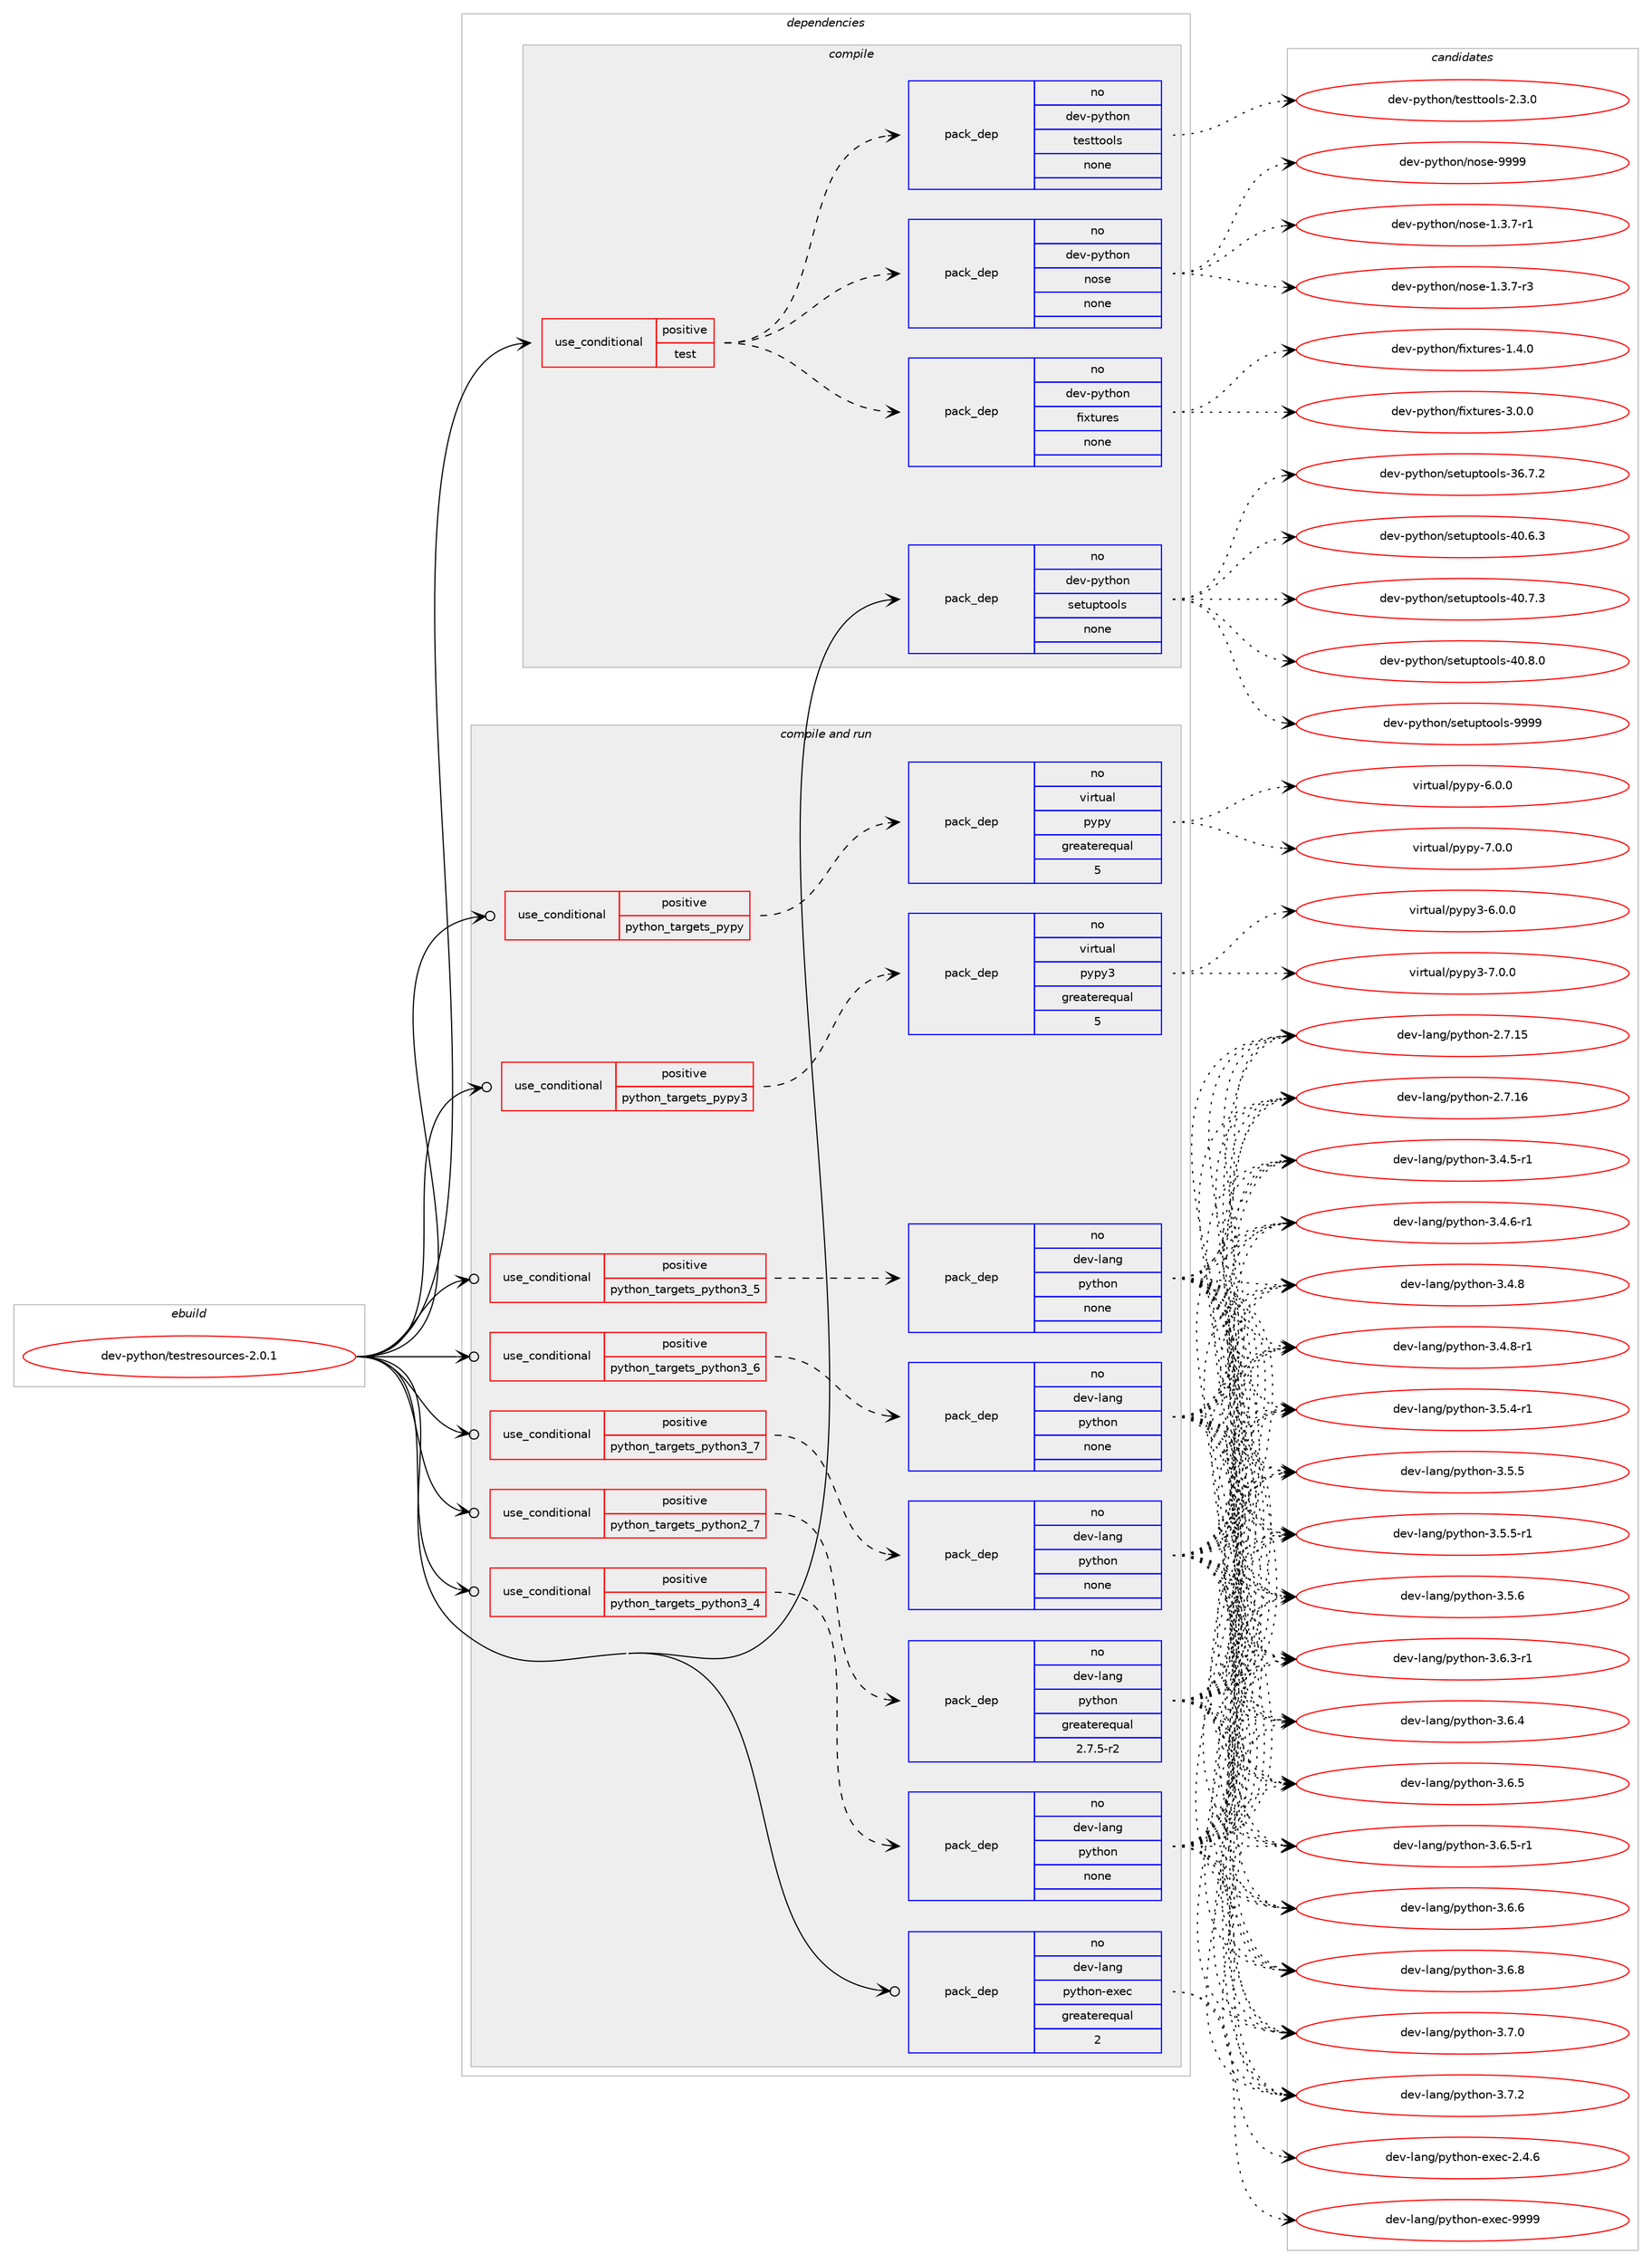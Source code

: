 digraph prolog {

# *************
# Graph options
# *************

newrank=true;
concentrate=true;
compound=true;
graph [rankdir=LR,fontname=Helvetica,fontsize=10,ranksep=1.5];#, ranksep=2.5, nodesep=0.2];
edge  [arrowhead=vee];
node  [fontname=Helvetica,fontsize=10];

# **********
# The ebuild
# **********

subgraph cluster_leftcol {
color=gray;
rank=same;
label=<<i>ebuild</i>>;
id [label="dev-python/testresources-2.0.1", color=red, width=4, href="../dev-python/testresources-2.0.1.svg"];
}

# ****************
# The dependencies
# ****************

subgraph cluster_midcol {
color=gray;
label=<<i>dependencies</i>>;
subgraph cluster_compile {
fillcolor="#eeeeee";
style=filled;
label=<<i>compile</i>>;
subgraph cond385729 {
dependency1444543 [label=<<TABLE BORDER="0" CELLBORDER="1" CELLSPACING="0" CELLPADDING="4"><TR><TD ROWSPAN="3" CELLPADDING="10">use_conditional</TD></TR><TR><TD>positive</TD></TR><TR><TD>test</TD></TR></TABLE>>, shape=none, color=red];
subgraph pack1035451 {
dependency1444544 [label=<<TABLE BORDER="0" CELLBORDER="1" CELLSPACING="0" CELLPADDING="4" WIDTH="220"><TR><TD ROWSPAN="6" CELLPADDING="30">pack_dep</TD></TR><TR><TD WIDTH="110">no</TD></TR><TR><TD>dev-python</TD></TR><TR><TD>nose</TD></TR><TR><TD>none</TD></TR><TR><TD></TD></TR></TABLE>>, shape=none, color=blue];
}
dependency1444543:e -> dependency1444544:w [weight=20,style="dashed",arrowhead="vee"];
subgraph pack1035452 {
dependency1444545 [label=<<TABLE BORDER="0" CELLBORDER="1" CELLSPACING="0" CELLPADDING="4" WIDTH="220"><TR><TD ROWSPAN="6" CELLPADDING="30">pack_dep</TD></TR><TR><TD WIDTH="110">no</TD></TR><TR><TD>dev-python</TD></TR><TR><TD>testtools</TD></TR><TR><TD>none</TD></TR><TR><TD></TD></TR></TABLE>>, shape=none, color=blue];
}
dependency1444543:e -> dependency1444545:w [weight=20,style="dashed",arrowhead="vee"];
subgraph pack1035453 {
dependency1444546 [label=<<TABLE BORDER="0" CELLBORDER="1" CELLSPACING="0" CELLPADDING="4" WIDTH="220"><TR><TD ROWSPAN="6" CELLPADDING="30">pack_dep</TD></TR><TR><TD WIDTH="110">no</TD></TR><TR><TD>dev-python</TD></TR><TR><TD>fixtures</TD></TR><TR><TD>none</TD></TR><TR><TD></TD></TR></TABLE>>, shape=none, color=blue];
}
dependency1444543:e -> dependency1444546:w [weight=20,style="dashed",arrowhead="vee"];
}
id:e -> dependency1444543:w [weight=20,style="solid",arrowhead="vee"];
subgraph pack1035454 {
dependency1444547 [label=<<TABLE BORDER="0" CELLBORDER="1" CELLSPACING="0" CELLPADDING="4" WIDTH="220"><TR><TD ROWSPAN="6" CELLPADDING="30">pack_dep</TD></TR><TR><TD WIDTH="110">no</TD></TR><TR><TD>dev-python</TD></TR><TR><TD>setuptools</TD></TR><TR><TD>none</TD></TR><TR><TD></TD></TR></TABLE>>, shape=none, color=blue];
}
id:e -> dependency1444547:w [weight=20,style="solid",arrowhead="vee"];
}
subgraph cluster_compileandrun {
fillcolor="#eeeeee";
style=filled;
label=<<i>compile and run</i>>;
subgraph cond385730 {
dependency1444548 [label=<<TABLE BORDER="0" CELLBORDER="1" CELLSPACING="0" CELLPADDING="4"><TR><TD ROWSPAN="3" CELLPADDING="10">use_conditional</TD></TR><TR><TD>positive</TD></TR><TR><TD>python_targets_pypy</TD></TR></TABLE>>, shape=none, color=red];
subgraph pack1035455 {
dependency1444549 [label=<<TABLE BORDER="0" CELLBORDER="1" CELLSPACING="0" CELLPADDING="4" WIDTH="220"><TR><TD ROWSPAN="6" CELLPADDING="30">pack_dep</TD></TR><TR><TD WIDTH="110">no</TD></TR><TR><TD>virtual</TD></TR><TR><TD>pypy</TD></TR><TR><TD>greaterequal</TD></TR><TR><TD>5</TD></TR></TABLE>>, shape=none, color=blue];
}
dependency1444548:e -> dependency1444549:w [weight=20,style="dashed",arrowhead="vee"];
}
id:e -> dependency1444548:w [weight=20,style="solid",arrowhead="odotvee"];
subgraph cond385731 {
dependency1444550 [label=<<TABLE BORDER="0" CELLBORDER="1" CELLSPACING="0" CELLPADDING="4"><TR><TD ROWSPAN="3" CELLPADDING="10">use_conditional</TD></TR><TR><TD>positive</TD></TR><TR><TD>python_targets_pypy3</TD></TR></TABLE>>, shape=none, color=red];
subgraph pack1035456 {
dependency1444551 [label=<<TABLE BORDER="0" CELLBORDER="1" CELLSPACING="0" CELLPADDING="4" WIDTH="220"><TR><TD ROWSPAN="6" CELLPADDING="30">pack_dep</TD></TR><TR><TD WIDTH="110">no</TD></TR><TR><TD>virtual</TD></TR><TR><TD>pypy3</TD></TR><TR><TD>greaterequal</TD></TR><TR><TD>5</TD></TR></TABLE>>, shape=none, color=blue];
}
dependency1444550:e -> dependency1444551:w [weight=20,style="dashed",arrowhead="vee"];
}
id:e -> dependency1444550:w [weight=20,style="solid",arrowhead="odotvee"];
subgraph cond385732 {
dependency1444552 [label=<<TABLE BORDER="0" CELLBORDER="1" CELLSPACING="0" CELLPADDING="4"><TR><TD ROWSPAN="3" CELLPADDING="10">use_conditional</TD></TR><TR><TD>positive</TD></TR><TR><TD>python_targets_python2_7</TD></TR></TABLE>>, shape=none, color=red];
subgraph pack1035457 {
dependency1444553 [label=<<TABLE BORDER="0" CELLBORDER="1" CELLSPACING="0" CELLPADDING="4" WIDTH="220"><TR><TD ROWSPAN="6" CELLPADDING="30">pack_dep</TD></TR><TR><TD WIDTH="110">no</TD></TR><TR><TD>dev-lang</TD></TR><TR><TD>python</TD></TR><TR><TD>greaterequal</TD></TR><TR><TD>2.7.5-r2</TD></TR></TABLE>>, shape=none, color=blue];
}
dependency1444552:e -> dependency1444553:w [weight=20,style="dashed",arrowhead="vee"];
}
id:e -> dependency1444552:w [weight=20,style="solid",arrowhead="odotvee"];
subgraph cond385733 {
dependency1444554 [label=<<TABLE BORDER="0" CELLBORDER="1" CELLSPACING="0" CELLPADDING="4"><TR><TD ROWSPAN="3" CELLPADDING="10">use_conditional</TD></TR><TR><TD>positive</TD></TR><TR><TD>python_targets_python3_4</TD></TR></TABLE>>, shape=none, color=red];
subgraph pack1035458 {
dependency1444555 [label=<<TABLE BORDER="0" CELLBORDER="1" CELLSPACING="0" CELLPADDING="4" WIDTH="220"><TR><TD ROWSPAN="6" CELLPADDING="30">pack_dep</TD></TR><TR><TD WIDTH="110">no</TD></TR><TR><TD>dev-lang</TD></TR><TR><TD>python</TD></TR><TR><TD>none</TD></TR><TR><TD></TD></TR></TABLE>>, shape=none, color=blue];
}
dependency1444554:e -> dependency1444555:w [weight=20,style="dashed",arrowhead="vee"];
}
id:e -> dependency1444554:w [weight=20,style="solid",arrowhead="odotvee"];
subgraph cond385734 {
dependency1444556 [label=<<TABLE BORDER="0" CELLBORDER="1" CELLSPACING="0" CELLPADDING="4"><TR><TD ROWSPAN="3" CELLPADDING="10">use_conditional</TD></TR><TR><TD>positive</TD></TR><TR><TD>python_targets_python3_5</TD></TR></TABLE>>, shape=none, color=red];
subgraph pack1035459 {
dependency1444557 [label=<<TABLE BORDER="0" CELLBORDER="1" CELLSPACING="0" CELLPADDING="4" WIDTH="220"><TR><TD ROWSPAN="6" CELLPADDING="30">pack_dep</TD></TR><TR><TD WIDTH="110">no</TD></TR><TR><TD>dev-lang</TD></TR><TR><TD>python</TD></TR><TR><TD>none</TD></TR><TR><TD></TD></TR></TABLE>>, shape=none, color=blue];
}
dependency1444556:e -> dependency1444557:w [weight=20,style="dashed",arrowhead="vee"];
}
id:e -> dependency1444556:w [weight=20,style="solid",arrowhead="odotvee"];
subgraph cond385735 {
dependency1444558 [label=<<TABLE BORDER="0" CELLBORDER="1" CELLSPACING="0" CELLPADDING="4"><TR><TD ROWSPAN="3" CELLPADDING="10">use_conditional</TD></TR><TR><TD>positive</TD></TR><TR><TD>python_targets_python3_6</TD></TR></TABLE>>, shape=none, color=red];
subgraph pack1035460 {
dependency1444559 [label=<<TABLE BORDER="0" CELLBORDER="1" CELLSPACING="0" CELLPADDING="4" WIDTH="220"><TR><TD ROWSPAN="6" CELLPADDING="30">pack_dep</TD></TR><TR><TD WIDTH="110">no</TD></TR><TR><TD>dev-lang</TD></TR><TR><TD>python</TD></TR><TR><TD>none</TD></TR><TR><TD></TD></TR></TABLE>>, shape=none, color=blue];
}
dependency1444558:e -> dependency1444559:w [weight=20,style="dashed",arrowhead="vee"];
}
id:e -> dependency1444558:w [weight=20,style="solid",arrowhead="odotvee"];
subgraph cond385736 {
dependency1444560 [label=<<TABLE BORDER="0" CELLBORDER="1" CELLSPACING="0" CELLPADDING="4"><TR><TD ROWSPAN="3" CELLPADDING="10">use_conditional</TD></TR><TR><TD>positive</TD></TR><TR><TD>python_targets_python3_7</TD></TR></TABLE>>, shape=none, color=red];
subgraph pack1035461 {
dependency1444561 [label=<<TABLE BORDER="0" CELLBORDER="1" CELLSPACING="0" CELLPADDING="4" WIDTH="220"><TR><TD ROWSPAN="6" CELLPADDING="30">pack_dep</TD></TR><TR><TD WIDTH="110">no</TD></TR><TR><TD>dev-lang</TD></TR><TR><TD>python</TD></TR><TR><TD>none</TD></TR><TR><TD></TD></TR></TABLE>>, shape=none, color=blue];
}
dependency1444560:e -> dependency1444561:w [weight=20,style="dashed",arrowhead="vee"];
}
id:e -> dependency1444560:w [weight=20,style="solid",arrowhead="odotvee"];
subgraph pack1035462 {
dependency1444562 [label=<<TABLE BORDER="0" CELLBORDER="1" CELLSPACING="0" CELLPADDING="4" WIDTH="220"><TR><TD ROWSPAN="6" CELLPADDING="30">pack_dep</TD></TR><TR><TD WIDTH="110">no</TD></TR><TR><TD>dev-lang</TD></TR><TR><TD>python-exec</TD></TR><TR><TD>greaterequal</TD></TR><TR><TD>2</TD></TR></TABLE>>, shape=none, color=blue];
}
id:e -> dependency1444562:w [weight=20,style="solid",arrowhead="odotvee"];
}
subgraph cluster_run {
fillcolor="#eeeeee";
style=filled;
label=<<i>run</i>>;
}
}

# **************
# The candidates
# **************

subgraph cluster_choices {
rank=same;
color=gray;
label=<<i>candidates</i>>;

subgraph choice1035451 {
color=black;
nodesep=1;
choice10010111845112121116104111110471101111151014549465146554511449 [label="dev-python/nose-1.3.7-r1", color=red, width=4,href="../dev-python/nose-1.3.7-r1.svg"];
choice10010111845112121116104111110471101111151014549465146554511451 [label="dev-python/nose-1.3.7-r3", color=red, width=4,href="../dev-python/nose-1.3.7-r3.svg"];
choice10010111845112121116104111110471101111151014557575757 [label="dev-python/nose-9999", color=red, width=4,href="../dev-python/nose-9999.svg"];
dependency1444544:e -> choice10010111845112121116104111110471101111151014549465146554511449:w [style=dotted,weight="100"];
dependency1444544:e -> choice10010111845112121116104111110471101111151014549465146554511451:w [style=dotted,weight="100"];
dependency1444544:e -> choice10010111845112121116104111110471101111151014557575757:w [style=dotted,weight="100"];
}
subgraph choice1035452 {
color=black;
nodesep=1;
choice1001011184511212111610411111047116101115116116111111108115455046514648 [label="dev-python/testtools-2.3.0", color=red, width=4,href="../dev-python/testtools-2.3.0.svg"];
dependency1444545:e -> choice1001011184511212111610411111047116101115116116111111108115455046514648:w [style=dotted,weight="100"];
}
subgraph choice1035453 {
color=black;
nodesep=1;
choice1001011184511212111610411111047102105120116117114101115454946524648 [label="dev-python/fixtures-1.4.0", color=red, width=4,href="../dev-python/fixtures-1.4.0.svg"];
choice1001011184511212111610411111047102105120116117114101115455146484648 [label="dev-python/fixtures-3.0.0", color=red, width=4,href="../dev-python/fixtures-3.0.0.svg"];
dependency1444546:e -> choice1001011184511212111610411111047102105120116117114101115454946524648:w [style=dotted,weight="100"];
dependency1444546:e -> choice1001011184511212111610411111047102105120116117114101115455146484648:w [style=dotted,weight="100"];
}
subgraph choice1035454 {
color=black;
nodesep=1;
choice100101118451121211161041111104711510111611711211611111110811545515446554650 [label="dev-python/setuptools-36.7.2", color=red, width=4,href="../dev-python/setuptools-36.7.2.svg"];
choice100101118451121211161041111104711510111611711211611111110811545524846544651 [label="dev-python/setuptools-40.6.3", color=red, width=4,href="../dev-python/setuptools-40.6.3.svg"];
choice100101118451121211161041111104711510111611711211611111110811545524846554651 [label="dev-python/setuptools-40.7.3", color=red, width=4,href="../dev-python/setuptools-40.7.3.svg"];
choice100101118451121211161041111104711510111611711211611111110811545524846564648 [label="dev-python/setuptools-40.8.0", color=red, width=4,href="../dev-python/setuptools-40.8.0.svg"];
choice10010111845112121116104111110471151011161171121161111111081154557575757 [label="dev-python/setuptools-9999", color=red, width=4,href="../dev-python/setuptools-9999.svg"];
dependency1444547:e -> choice100101118451121211161041111104711510111611711211611111110811545515446554650:w [style=dotted,weight="100"];
dependency1444547:e -> choice100101118451121211161041111104711510111611711211611111110811545524846544651:w [style=dotted,weight="100"];
dependency1444547:e -> choice100101118451121211161041111104711510111611711211611111110811545524846554651:w [style=dotted,weight="100"];
dependency1444547:e -> choice100101118451121211161041111104711510111611711211611111110811545524846564648:w [style=dotted,weight="100"];
dependency1444547:e -> choice10010111845112121116104111110471151011161171121161111111081154557575757:w [style=dotted,weight="100"];
}
subgraph choice1035455 {
color=black;
nodesep=1;
choice1181051141161179710847112121112121455446484648 [label="virtual/pypy-6.0.0", color=red, width=4,href="../virtual/pypy-6.0.0.svg"];
choice1181051141161179710847112121112121455546484648 [label="virtual/pypy-7.0.0", color=red, width=4,href="../virtual/pypy-7.0.0.svg"];
dependency1444549:e -> choice1181051141161179710847112121112121455446484648:w [style=dotted,weight="100"];
dependency1444549:e -> choice1181051141161179710847112121112121455546484648:w [style=dotted,weight="100"];
}
subgraph choice1035456 {
color=black;
nodesep=1;
choice118105114116117971084711212111212151455446484648 [label="virtual/pypy3-6.0.0", color=red, width=4,href="../virtual/pypy3-6.0.0.svg"];
choice118105114116117971084711212111212151455546484648 [label="virtual/pypy3-7.0.0", color=red, width=4,href="../virtual/pypy3-7.0.0.svg"];
dependency1444551:e -> choice118105114116117971084711212111212151455446484648:w [style=dotted,weight="100"];
dependency1444551:e -> choice118105114116117971084711212111212151455546484648:w [style=dotted,weight="100"];
}
subgraph choice1035457 {
color=black;
nodesep=1;
choice10010111845108971101034711212111610411111045504655464953 [label="dev-lang/python-2.7.15", color=red, width=4,href="../dev-lang/python-2.7.15.svg"];
choice10010111845108971101034711212111610411111045504655464954 [label="dev-lang/python-2.7.16", color=red, width=4,href="../dev-lang/python-2.7.16.svg"];
choice1001011184510897110103471121211161041111104551465246534511449 [label="dev-lang/python-3.4.5-r1", color=red, width=4,href="../dev-lang/python-3.4.5-r1.svg"];
choice1001011184510897110103471121211161041111104551465246544511449 [label="dev-lang/python-3.4.6-r1", color=red, width=4,href="../dev-lang/python-3.4.6-r1.svg"];
choice100101118451089711010347112121116104111110455146524656 [label="dev-lang/python-3.4.8", color=red, width=4,href="../dev-lang/python-3.4.8.svg"];
choice1001011184510897110103471121211161041111104551465246564511449 [label="dev-lang/python-3.4.8-r1", color=red, width=4,href="../dev-lang/python-3.4.8-r1.svg"];
choice1001011184510897110103471121211161041111104551465346524511449 [label="dev-lang/python-3.5.4-r1", color=red, width=4,href="../dev-lang/python-3.5.4-r1.svg"];
choice100101118451089711010347112121116104111110455146534653 [label="dev-lang/python-3.5.5", color=red, width=4,href="../dev-lang/python-3.5.5.svg"];
choice1001011184510897110103471121211161041111104551465346534511449 [label="dev-lang/python-3.5.5-r1", color=red, width=4,href="../dev-lang/python-3.5.5-r1.svg"];
choice100101118451089711010347112121116104111110455146534654 [label="dev-lang/python-3.5.6", color=red, width=4,href="../dev-lang/python-3.5.6.svg"];
choice1001011184510897110103471121211161041111104551465446514511449 [label="dev-lang/python-3.6.3-r1", color=red, width=4,href="../dev-lang/python-3.6.3-r1.svg"];
choice100101118451089711010347112121116104111110455146544652 [label="dev-lang/python-3.6.4", color=red, width=4,href="../dev-lang/python-3.6.4.svg"];
choice100101118451089711010347112121116104111110455146544653 [label="dev-lang/python-3.6.5", color=red, width=4,href="../dev-lang/python-3.6.5.svg"];
choice1001011184510897110103471121211161041111104551465446534511449 [label="dev-lang/python-3.6.5-r1", color=red, width=4,href="../dev-lang/python-3.6.5-r1.svg"];
choice100101118451089711010347112121116104111110455146544654 [label="dev-lang/python-3.6.6", color=red, width=4,href="../dev-lang/python-3.6.6.svg"];
choice100101118451089711010347112121116104111110455146544656 [label="dev-lang/python-3.6.8", color=red, width=4,href="../dev-lang/python-3.6.8.svg"];
choice100101118451089711010347112121116104111110455146554648 [label="dev-lang/python-3.7.0", color=red, width=4,href="../dev-lang/python-3.7.0.svg"];
choice100101118451089711010347112121116104111110455146554650 [label="dev-lang/python-3.7.2", color=red, width=4,href="../dev-lang/python-3.7.2.svg"];
dependency1444553:e -> choice10010111845108971101034711212111610411111045504655464953:w [style=dotted,weight="100"];
dependency1444553:e -> choice10010111845108971101034711212111610411111045504655464954:w [style=dotted,weight="100"];
dependency1444553:e -> choice1001011184510897110103471121211161041111104551465246534511449:w [style=dotted,weight="100"];
dependency1444553:e -> choice1001011184510897110103471121211161041111104551465246544511449:w [style=dotted,weight="100"];
dependency1444553:e -> choice100101118451089711010347112121116104111110455146524656:w [style=dotted,weight="100"];
dependency1444553:e -> choice1001011184510897110103471121211161041111104551465246564511449:w [style=dotted,weight="100"];
dependency1444553:e -> choice1001011184510897110103471121211161041111104551465346524511449:w [style=dotted,weight="100"];
dependency1444553:e -> choice100101118451089711010347112121116104111110455146534653:w [style=dotted,weight="100"];
dependency1444553:e -> choice1001011184510897110103471121211161041111104551465346534511449:w [style=dotted,weight="100"];
dependency1444553:e -> choice100101118451089711010347112121116104111110455146534654:w [style=dotted,weight="100"];
dependency1444553:e -> choice1001011184510897110103471121211161041111104551465446514511449:w [style=dotted,weight="100"];
dependency1444553:e -> choice100101118451089711010347112121116104111110455146544652:w [style=dotted,weight="100"];
dependency1444553:e -> choice100101118451089711010347112121116104111110455146544653:w [style=dotted,weight="100"];
dependency1444553:e -> choice1001011184510897110103471121211161041111104551465446534511449:w [style=dotted,weight="100"];
dependency1444553:e -> choice100101118451089711010347112121116104111110455146544654:w [style=dotted,weight="100"];
dependency1444553:e -> choice100101118451089711010347112121116104111110455146544656:w [style=dotted,weight="100"];
dependency1444553:e -> choice100101118451089711010347112121116104111110455146554648:w [style=dotted,weight="100"];
dependency1444553:e -> choice100101118451089711010347112121116104111110455146554650:w [style=dotted,weight="100"];
}
subgraph choice1035458 {
color=black;
nodesep=1;
choice10010111845108971101034711212111610411111045504655464953 [label="dev-lang/python-2.7.15", color=red, width=4,href="../dev-lang/python-2.7.15.svg"];
choice10010111845108971101034711212111610411111045504655464954 [label="dev-lang/python-2.7.16", color=red, width=4,href="../dev-lang/python-2.7.16.svg"];
choice1001011184510897110103471121211161041111104551465246534511449 [label="dev-lang/python-3.4.5-r1", color=red, width=4,href="../dev-lang/python-3.4.5-r1.svg"];
choice1001011184510897110103471121211161041111104551465246544511449 [label="dev-lang/python-3.4.6-r1", color=red, width=4,href="../dev-lang/python-3.4.6-r1.svg"];
choice100101118451089711010347112121116104111110455146524656 [label="dev-lang/python-3.4.8", color=red, width=4,href="../dev-lang/python-3.4.8.svg"];
choice1001011184510897110103471121211161041111104551465246564511449 [label="dev-lang/python-3.4.8-r1", color=red, width=4,href="../dev-lang/python-3.4.8-r1.svg"];
choice1001011184510897110103471121211161041111104551465346524511449 [label="dev-lang/python-3.5.4-r1", color=red, width=4,href="../dev-lang/python-3.5.4-r1.svg"];
choice100101118451089711010347112121116104111110455146534653 [label="dev-lang/python-3.5.5", color=red, width=4,href="../dev-lang/python-3.5.5.svg"];
choice1001011184510897110103471121211161041111104551465346534511449 [label="dev-lang/python-3.5.5-r1", color=red, width=4,href="../dev-lang/python-3.5.5-r1.svg"];
choice100101118451089711010347112121116104111110455146534654 [label="dev-lang/python-3.5.6", color=red, width=4,href="../dev-lang/python-3.5.6.svg"];
choice1001011184510897110103471121211161041111104551465446514511449 [label="dev-lang/python-3.6.3-r1", color=red, width=4,href="../dev-lang/python-3.6.3-r1.svg"];
choice100101118451089711010347112121116104111110455146544652 [label="dev-lang/python-3.6.4", color=red, width=4,href="../dev-lang/python-3.6.4.svg"];
choice100101118451089711010347112121116104111110455146544653 [label="dev-lang/python-3.6.5", color=red, width=4,href="../dev-lang/python-3.6.5.svg"];
choice1001011184510897110103471121211161041111104551465446534511449 [label="dev-lang/python-3.6.5-r1", color=red, width=4,href="../dev-lang/python-3.6.5-r1.svg"];
choice100101118451089711010347112121116104111110455146544654 [label="dev-lang/python-3.6.6", color=red, width=4,href="../dev-lang/python-3.6.6.svg"];
choice100101118451089711010347112121116104111110455146544656 [label="dev-lang/python-3.6.8", color=red, width=4,href="../dev-lang/python-3.6.8.svg"];
choice100101118451089711010347112121116104111110455146554648 [label="dev-lang/python-3.7.0", color=red, width=4,href="../dev-lang/python-3.7.0.svg"];
choice100101118451089711010347112121116104111110455146554650 [label="dev-lang/python-3.7.2", color=red, width=4,href="../dev-lang/python-3.7.2.svg"];
dependency1444555:e -> choice10010111845108971101034711212111610411111045504655464953:w [style=dotted,weight="100"];
dependency1444555:e -> choice10010111845108971101034711212111610411111045504655464954:w [style=dotted,weight="100"];
dependency1444555:e -> choice1001011184510897110103471121211161041111104551465246534511449:w [style=dotted,weight="100"];
dependency1444555:e -> choice1001011184510897110103471121211161041111104551465246544511449:w [style=dotted,weight="100"];
dependency1444555:e -> choice100101118451089711010347112121116104111110455146524656:w [style=dotted,weight="100"];
dependency1444555:e -> choice1001011184510897110103471121211161041111104551465246564511449:w [style=dotted,weight="100"];
dependency1444555:e -> choice1001011184510897110103471121211161041111104551465346524511449:w [style=dotted,weight="100"];
dependency1444555:e -> choice100101118451089711010347112121116104111110455146534653:w [style=dotted,weight="100"];
dependency1444555:e -> choice1001011184510897110103471121211161041111104551465346534511449:w [style=dotted,weight="100"];
dependency1444555:e -> choice100101118451089711010347112121116104111110455146534654:w [style=dotted,weight="100"];
dependency1444555:e -> choice1001011184510897110103471121211161041111104551465446514511449:w [style=dotted,weight="100"];
dependency1444555:e -> choice100101118451089711010347112121116104111110455146544652:w [style=dotted,weight="100"];
dependency1444555:e -> choice100101118451089711010347112121116104111110455146544653:w [style=dotted,weight="100"];
dependency1444555:e -> choice1001011184510897110103471121211161041111104551465446534511449:w [style=dotted,weight="100"];
dependency1444555:e -> choice100101118451089711010347112121116104111110455146544654:w [style=dotted,weight="100"];
dependency1444555:e -> choice100101118451089711010347112121116104111110455146544656:w [style=dotted,weight="100"];
dependency1444555:e -> choice100101118451089711010347112121116104111110455146554648:w [style=dotted,weight="100"];
dependency1444555:e -> choice100101118451089711010347112121116104111110455146554650:w [style=dotted,weight="100"];
}
subgraph choice1035459 {
color=black;
nodesep=1;
choice10010111845108971101034711212111610411111045504655464953 [label="dev-lang/python-2.7.15", color=red, width=4,href="../dev-lang/python-2.7.15.svg"];
choice10010111845108971101034711212111610411111045504655464954 [label="dev-lang/python-2.7.16", color=red, width=4,href="../dev-lang/python-2.7.16.svg"];
choice1001011184510897110103471121211161041111104551465246534511449 [label="dev-lang/python-3.4.5-r1", color=red, width=4,href="../dev-lang/python-3.4.5-r1.svg"];
choice1001011184510897110103471121211161041111104551465246544511449 [label="dev-lang/python-3.4.6-r1", color=red, width=4,href="../dev-lang/python-3.4.6-r1.svg"];
choice100101118451089711010347112121116104111110455146524656 [label="dev-lang/python-3.4.8", color=red, width=4,href="../dev-lang/python-3.4.8.svg"];
choice1001011184510897110103471121211161041111104551465246564511449 [label="dev-lang/python-3.4.8-r1", color=red, width=4,href="../dev-lang/python-3.4.8-r1.svg"];
choice1001011184510897110103471121211161041111104551465346524511449 [label="dev-lang/python-3.5.4-r1", color=red, width=4,href="../dev-lang/python-3.5.4-r1.svg"];
choice100101118451089711010347112121116104111110455146534653 [label="dev-lang/python-3.5.5", color=red, width=4,href="../dev-lang/python-3.5.5.svg"];
choice1001011184510897110103471121211161041111104551465346534511449 [label="dev-lang/python-3.5.5-r1", color=red, width=4,href="../dev-lang/python-3.5.5-r1.svg"];
choice100101118451089711010347112121116104111110455146534654 [label="dev-lang/python-3.5.6", color=red, width=4,href="../dev-lang/python-3.5.6.svg"];
choice1001011184510897110103471121211161041111104551465446514511449 [label="dev-lang/python-3.6.3-r1", color=red, width=4,href="../dev-lang/python-3.6.3-r1.svg"];
choice100101118451089711010347112121116104111110455146544652 [label="dev-lang/python-3.6.4", color=red, width=4,href="../dev-lang/python-3.6.4.svg"];
choice100101118451089711010347112121116104111110455146544653 [label="dev-lang/python-3.6.5", color=red, width=4,href="../dev-lang/python-3.6.5.svg"];
choice1001011184510897110103471121211161041111104551465446534511449 [label="dev-lang/python-3.6.5-r1", color=red, width=4,href="../dev-lang/python-3.6.5-r1.svg"];
choice100101118451089711010347112121116104111110455146544654 [label="dev-lang/python-3.6.6", color=red, width=4,href="../dev-lang/python-3.6.6.svg"];
choice100101118451089711010347112121116104111110455146544656 [label="dev-lang/python-3.6.8", color=red, width=4,href="../dev-lang/python-3.6.8.svg"];
choice100101118451089711010347112121116104111110455146554648 [label="dev-lang/python-3.7.0", color=red, width=4,href="../dev-lang/python-3.7.0.svg"];
choice100101118451089711010347112121116104111110455146554650 [label="dev-lang/python-3.7.2", color=red, width=4,href="../dev-lang/python-3.7.2.svg"];
dependency1444557:e -> choice10010111845108971101034711212111610411111045504655464953:w [style=dotted,weight="100"];
dependency1444557:e -> choice10010111845108971101034711212111610411111045504655464954:w [style=dotted,weight="100"];
dependency1444557:e -> choice1001011184510897110103471121211161041111104551465246534511449:w [style=dotted,weight="100"];
dependency1444557:e -> choice1001011184510897110103471121211161041111104551465246544511449:w [style=dotted,weight="100"];
dependency1444557:e -> choice100101118451089711010347112121116104111110455146524656:w [style=dotted,weight="100"];
dependency1444557:e -> choice1001011184510897110103471121211161041111104551465246564511449:w [style=dotted,weight="100"];
dependency1444557:e -> choice1001011184510897110103471121211161041111104551465346524511449:w [style=dotted,weight="100"];
dependency1444557:e -> choice100101118451089711010347112121116104111110455146534653:w [style=dotted,weight="100"];
dependency1444557:e -> choice1001011184510897110103471121211161041111104551465346534511449:w [style=dotted,weight="100"];
dependency1444557:e -> choice100101118451089711010347112121116104111110455146534654:w [style=dotted,weight="100"];
dependency1444557:e -> choice1001011184510897110103471121211161041111104551465446514511449:w [style=dotted,weight="100"];
dependency1444557:e -> choice100101118451089711010347112121116104111110455146544652:w [style=dotted,weight="100"];
dependency1444557:e -> choice100101118451089711010347112121116104111110455146544653:w [style=dotted,weight="100"];
dependency1444557:e -> choice1001011184510897110103471121211161041111104551465446534511449:w [style=dotted,weight="100"];
dependency1444557:e -> choice100101118451089711010347112121116104111110455146544654:w [style=dotted,weight="100"];
dependency1444557:e -> choice100101118451089711010347112121116104111110455146544656:w [style=dotted,weight="100"];
dependency1444557:e -> choice100101118451089711010347112121116104111110455146554648:w [style=dotted,weight="100"];
dependency1444557:e -> choice100101118451089711010347112121116104111110455146554650:w [style=dotted,weight="100"];
}
subgraph choice1035460 {
color=black;
nodesep=1;
choice10010111845108971101034711212111610411111045504655464953 [label="dev-lang/python-2.7.15", color=red, width=4,href="../dev-lang/python-2.7.15.svg"];
choice10010111845108971101034711212111610411111045504655464954 [label="dev-lang/python-2.7.16", color=red, width=4,href="../dev-lang/python-2.7.16.svg"];
choice1001011184510897110103471121211161041111104551465246534511449 [label="dev-lang/python-3.4.5-r1", color=red, width=4,href="../dev-lang/python-3.4.5-r1.svg"];
choice1001011184510897110103471121211161041111104551465246544511449 [label="dev-lang/python-3.4.6-r1", color=red, width=4,href="../dev-lang/python-3.4.6-r1.svg"];
choice100101118451089711010347112121116104111110455146524656 [label="dev-lang/python-3.4.8", color=red, width=4,href="../dev-lang/python-3.4.8.svg"];
choice1001011184510897110103471121211161041111104551465246564511449 [label="dev-lang/python-3.4.8-r1", color=red, width=4,href="../dev-lang/python-3.4.8-r1.svg"];
choice1001011184510897110103471121211161041111104551465346524511449 [label="dev-lang/python-3.5.4-r1", color=red, width=4,href="../dev-lang/python-3.5.4-r1.svg"];
choice100101118451089711010347112121116104111110455146534653 [label="dev-lang/python-3.5.5", color=red, width=4,href="../dev-lang/python-3.5.5.svg"];
choice1001011184510897110103471121211161041111104551465346534511449 [label="dev-lang/python-3.5.5-r1", color=red, width=4,href="../dev-lang/python-3.5.5-r1.svg"];
choice100101118451089711010347112121116104111110455146534654 [label="dev-lang/python-3.5.6", color=red, width=4,href="../dev-lang/python-3.5.6.svg"];
choice1001011184510897110103471121211161041111104551465446514511449 [label="dev-lang/python-3.6.3-r1", color=red, width=4,href="../dev-lang/python-3.6.3-r1.svg"];
choice100101118451089711010347112121116104111110455146544652 [label="dev-lang/python-3.6.4", color=red, width=4,href="../dev-lang/python-3.6.4.svg"];
choice100101118451089711010347112121116104111110455146544653 [label="dev-lang/python-3.6.5", color=red, width=4,href="../dev-lang/python-3.6.5.svg"];
choice1001011184510897110103471121211161041111104551465446534511449 [label="dev-lang/python-3.6.5-r1", color=red, width=4,href="../dev-lang/python-3.6.5-r1.svg"];
choice100101118451089711010347112121116104111110455146544654 [label="dev-lang/python-3.6.6", color=red, width=4,href="../dev-lang/python-3.6.6.svg"];
choice100101118451089711010347112121116104111110455146544656 [label="dev-lang/python-3.6.8", color=red, width=4,href="../dev-lang/python-3.6.8.svg"];
choice100101118451089711010347112121116104111110455146554648 [label="dev-lang/python-3.7.0", color=red, width=4,href="../dev-lang/python-3.7.0.svg"];
choice100101118451089711010347112121116104111110455146554650 [label="dev-lang/python-3.7.2", color=red, width=4,href="../dev-lang/python-3.7.2.svg"];
dependency1444559:e -> choice10010111845108971101034711212111610411111045504655464953:w [style=dotted,weight="100"];
dependency1444559:e -> choice10010111845108971101034711212111610411111045504655464954:w [style=dotted,weight="100"];
dependency1444559:e -> choice1001011184510897110103471121211161041111104551465246534511449:w [style=dotted,weight="100"];
dependency1444559:e -> choice1001011184510897110103471121211161041111104551465246544511449:w [style=dotted,weight="100"];
dependency1444559:e -> choice100101118451089711010347112121116104111110455146524656:w [style=dotted,weight="100"];
dependency1444559:e -> choice1001011184510897110103471121211161041111104551465246564511449:w [style=dotted,weight="100"];
dependency1444559:e -> choice1001011184510897110103471121211161041111104551465346524511449:w [style=dotted,weight="100"];
dependency1444559:e -> choice100101118451089711010347112121116104111110455146534653:w [style=dotted,weight="100"];
dependency1444559:e -> choice1001011184510897110103471121211161041111104551465346534511449:w [style=dotted,weight="100"];
dependency1444559:e -> choice100101118451089711010347112121116104111110455146534654:w [style=dotted,weight="100"];
dependency1444559:e -> choice1001011184510897110103471121211161041111104551465446514511449:w [style=dotted,weight="100"];
dependency1444559:e -> choice100101118451089711010347112121116104111110455146544652:w [style=dotted,weight="100"];
dependency1444559:e -> choice100101118451089711010347112121116104111110455146544653:w [style=dotted,weight="100"];
dependency1444559:e -> choice1001011184510897110103471121211161041111104551465446534511449:w [style=dotted,weight="100"];
dependency1444559:e -> choice100101118451089711010347112121116104111110455146544654:w [style=dotted,weight="100"];
dependency1444559:e -> choice100101118451089711010347112121116104111110455146544656:w [style=dotted,weight="100"];
dependency1444559:e -> choice100101118451089711010347112121116104111110455146554648:w [style=dotted,weight="100"];
dependency1444559:e -> choice100101118451089711010347112121116104111110455146554650:w [style=dotted,weight="100"];
}
subgraph choice1035461 {
color=black;
nodesep=1;
choice10010111845108971101034711212111610411111045504655464953 [label="dev-lang/python-2.7.15", color=red, width=4,href="../dev-lang/python-2.7.15.svg"];
choice10010111845108971101034711212111610411111045504655464954 [label="dev-lang/python-2.7.16", color=red, width=4,href="../dev-lang/python-2.7.16.svg"];
choice1001011184510897110103471121211161041111104551465246534511449 [label="dev-lang/python-3.4.5-r1", color=red, width=4,href="../dev-lang/python-3.4.5-r1.svg"];
choice1001011184510897110103471121211161041111104551465246544511449 [label="dev-lang/python-3.4.6-r1", color=red, width=4,href="../dev-lang/python-3.4.6-r1.svg"];
choice100101118451089711010347112121116104111110455146524656 [label="dev-lang/python-3.4.8", color=red, width=4,href="../dev-lang/python-3.4.8.svg"];
choice1001011184510897110103471121211161041111104551465246564511449 [label="dev-lang/python-3.4.8-r1", color=red, width=4,href="../dev-lang/python-3.4.8-r1.svg"];
choice1001011184510897110103471121211161041111104551465346524511449 [label="dev-lang/python-3.5.4-r1", color=red, width=4,href="../dev-lang/python-3.5.4-r1.svg"];
choice100101118451089711010347112121116104111110455146534653 [label="dev-lang/python-3.5.5", color=red, width=4,href="../dev-lang/python-3.5.5.svg"];
choice1001011184510897110103471121211161041111104551465346534511449 [label="dev-lang/python-3.5.5-r1", color=red, width=4,href="../dev-lang/python-3.5.5-r1.svg"];
choice100101118451089711010347112121116104111110455146534654 [label="dev-lang/python-3.5.6", color=red, width=4,href="../dev-lang/python-3.5.6.svg"];
choice1001011184510897110103471121211161041111104551465446514511449 [label="dev-lang/python-3.6.3-r1", color=red, width=4,href="../dev-lang/python-3.6.3-r1.svg"];
choice100101118451089711010347112121116104111110455146544652 [label="dev-lang/python-3.6.4", color=red, width=4,href="../dev-lang/python-3.6.4.svg"];
choice100101118451089711010347112121116104111110455146544653 [label="dev-lang/python-3.6.5", color=red, width=4,href="../dev-lang/python-3.6.5.svg"];
choice1001011184510897110103471121211161041111104551465446534511449 [label="dev-lang/python-3.6.5-r1", color=red, width=4,href="../dev-lang/python-3.6.5-r1.svg"];
choice100101118451089711010347112121116104111110455146544654 [label="dev-lang/python-3.6.6", color=red, width=4,href="../dev-lang/python-3.6.6.svg"];
choice100101118451089711010347112121116104111110455146544656 [label="dev-lang/python-3.6.8", color=red, width=4,href="../dev-lang/python-3.6.8.svg"];
choice100101118451089711010347112121116104111110455146554648 [label="dev-lang/python-3.7.0", color=red, width=4,href="../dev-lang/python-3.7.0.svg"];
choice100101118451089711010347112121116104111110455146554650 [label="dev-lang/python-3.7.2", color=red, width=4,href="../dev-lang/python-3.7.2.svg"];
dependency1444561:e -> choice10010111845108971101034711212111610411111045504655464953:w [style=dotted,weight="100"];
dependency1444561:e -> choice10010111845108971101034711212111610411111045504655464954:w [style=dotted,weight="100"];
dependency1444561:e -> choice1001011184510897110103471121211161041111104551465246534511449:w [style=dotted,weight="100"];
dependency1444561:e -> choice1001011184510897110103471121211161041111104551465246544511449:w [style=dotted,weight="100"];
dependency1444561:e -> choice100101118451089711010347112121116104111110455146524656:w [style=dotted,weight="100"];
dependency1444561:e -> choice1001011184510897110103471121211161041111104551465246564511449:w [style=dotted,weight="100"];
dependency1444561:e -> choice1001011184510897110103471121211161041111104551465346524511449:w [style=dotted,weight="100"];
dependency1444561:e -> choice100101118451089711010347112121116104111110455146534653:w [style=dotted,weight="100"];
dependency1444561:e -> choice1001011184510897110103471121211161041111104551465346534511449:w [style=dotted,weight="100"];
dependency1444561:e -> choice100101118451089711010347112121116104111110455146534654:w [style=dotted,weight="100"];
dependency1444561:e -> choice1001011184510897110103471121211161041111104551465446514511449:w [style=dotted,weight="100"];
dependency1444561:e -> choice100101118451089711010347112121116104111110455146544652:w [style=dotted,weight="100"];
dependency1444561:e -> choice100101118451089711010347112121116104111110455146544653:w [style=dotted,weight="100"];
dependency1444561:e -> choice1001011184510897110103471121211161041111104551465446534511449:w [style=dotted,weight="100"];
dependency1444561:e -> choice100101118451089711010347112121116104111110455146544654:w [style=dotted,weight="100"];
dependency1444561:e -> choice100101118451089711010347112121116104111110455146544656:w [style=dotted,weight="100"];
dependency1444561:e -> choice100101118451089711010347112121116104111110455146554648:w [style=dotted,weight="100"];
dependency1444561:e -> choice100101118451089711010347112121116104111110455146554650:w [style=dotted,weight="100"];
}
subgraph choice1035462 {
color=black;
nodesep=1;
choice1001011184510897110103471121211161041111104510112010199455046524654 [label="dev-lang/python-exec-2.4.6", color=red, width=4,href="../dev-lang/python-exec-2.4.6.svg"];
choice10010111845108971101034711212111610411111045101120101994557575757 [label="dev-lang/python-exec-9999", color=red, width=4,href="../dev-lang/python-exec-9999.svg"];
dependency1444562:e -> choice1001011184510897110103471121211161041111104510112010199455046524654:w [style=dotted,weight="100"];
dependency1444562:e -> choice10010111845108971101034711212111610411111045101120101994557575757:w [style=dotted,weight="100"];
}
}

}
